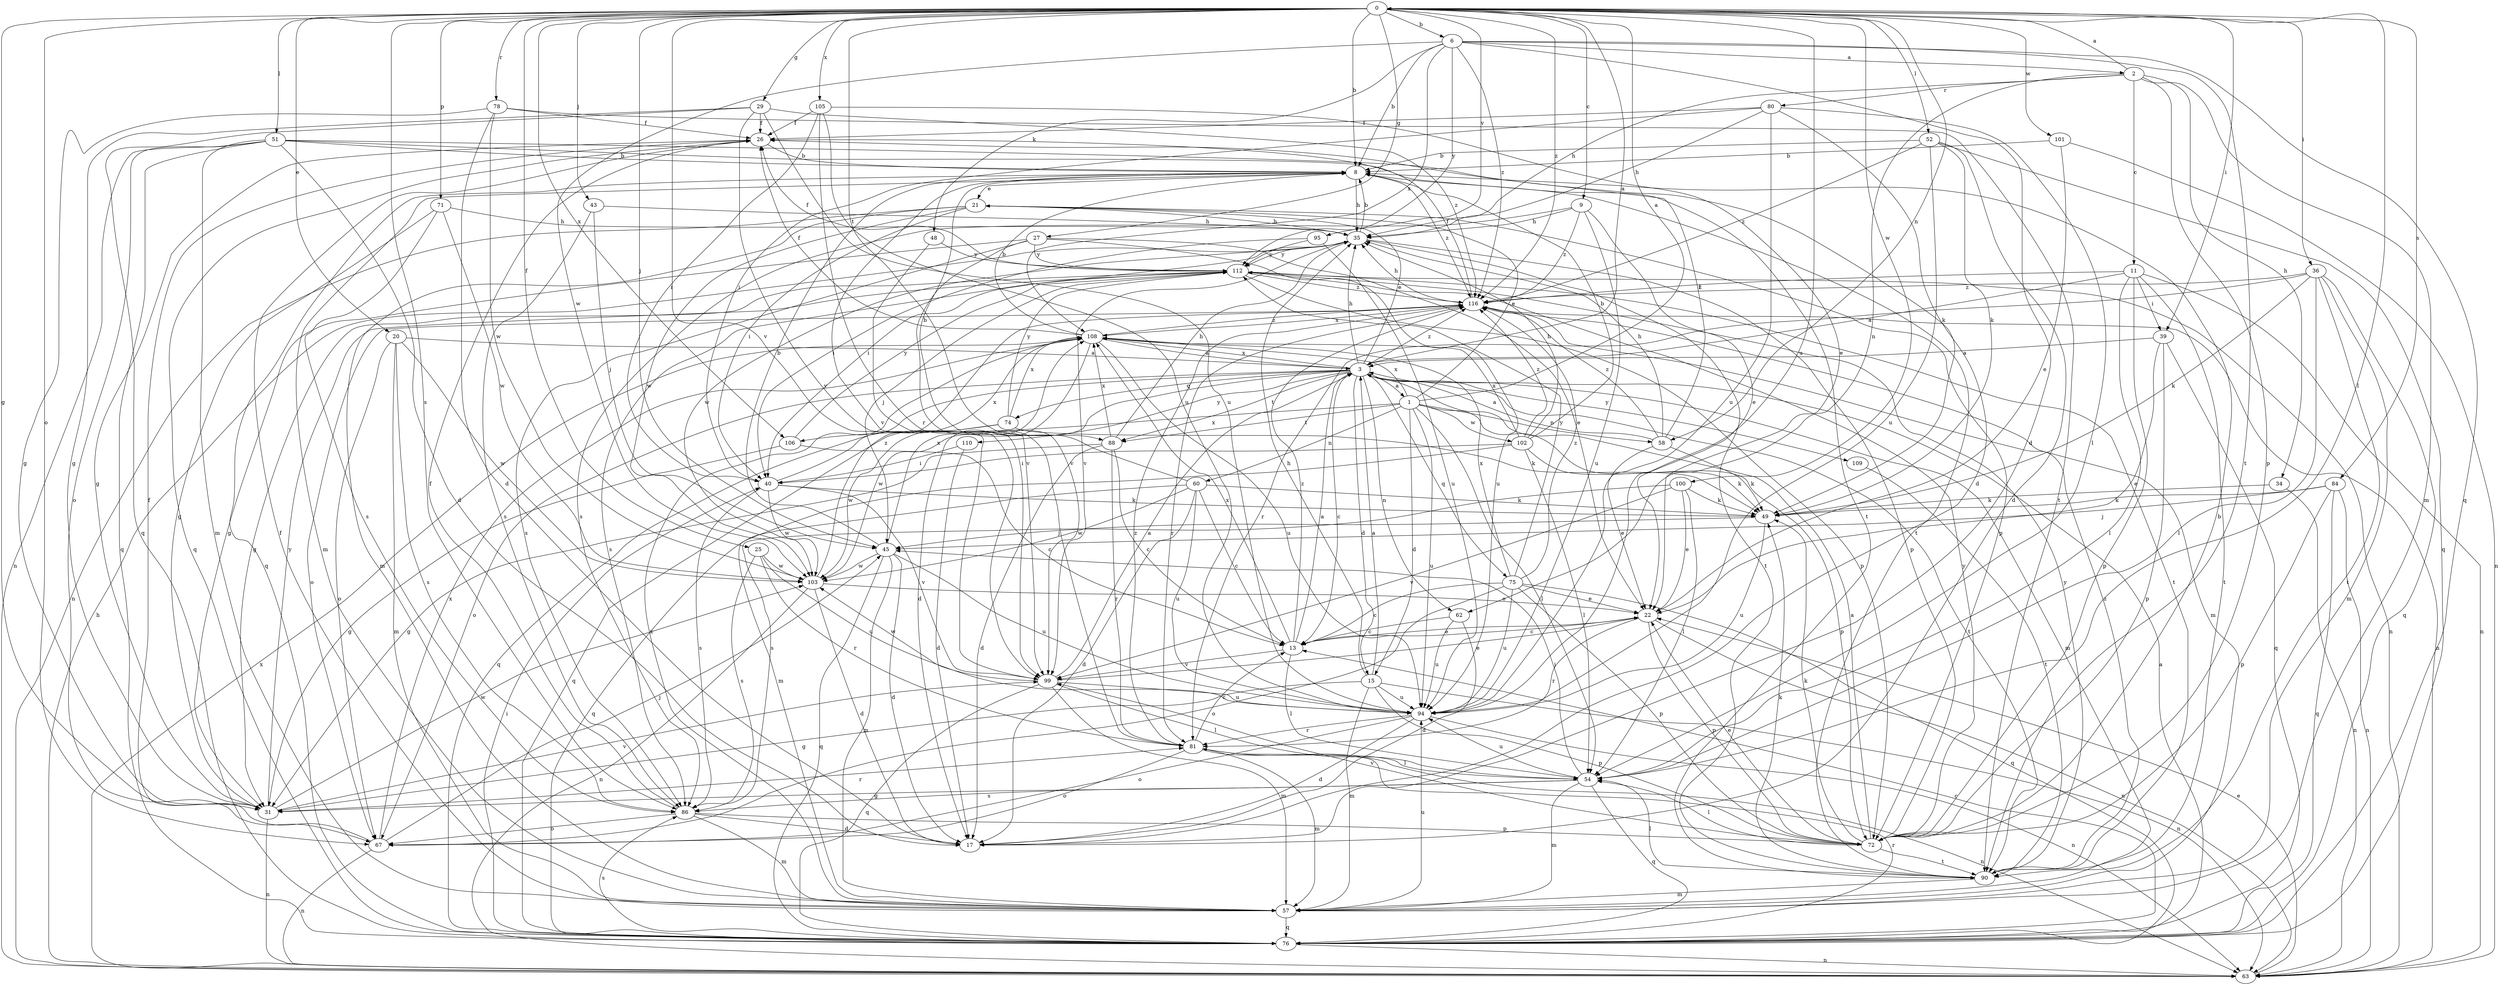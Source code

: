 strict digraph  {
0;
1;
2;
3;
6;
8;
9;
11;
13;
15;
17;
20;
21;
22;
25;
26;
27;
29;
31;
34;
35;
36;
39;
40;
43;
45;
48;
49;
51;
52;
54;
57;
58;
60;
62;
63;
67;
71;
72;
74;
75;
76;
78;
80;
81;
84;
86;
88;
90;
94;
95;
99;
100;
101;
102;
103;
105;
106;
108;
109;
110;
112;
116;
0 -> 6  [label=b];
0 -> 8  [label=b];
0 -> 9  [label=c];
0 -> 20  [label=e];
0 -> 25  [label=f];
0 -> 27  [label=g];
0 -> 29  [label=g];
0 -> 31  [label=g];
0 -> 36  [label=i];
0 -> 39  [label=i];
0 -> 43  [label=j];
0 -> 45  [label=j];
0 -> 51  [label=l];
0 -> 52  [label=l];
0 -> 54  [label=l];
0 -> 58  [label=n];
0 -> 67  [label=o];
0 -> 71  [label=p];
0 -> 78  [label=r];
0 -> 84  [label=s];
0 -> 86  [label=s];
0 -> 88  [label=t];
0 -> 94  [label=u];
0 -> 95  [label=v];
0 -> 99  [label=v];
0 -> 100  [label=w];
0 -> 101  [label=w];
0 -> 105  [label=x];
0 -> 106  [label=x];
0 -> 116  [label=z];
1 -> 0  [label=a];
1 -> 15  [label=d];
1 -> 21  [label=e];
1 -> 54  [label=l];
1 -> 58  [label=n];
1 -> 60  [label=n];
1 -> 72  [label=p];
1 -> 88  [label=t];
1 -> 94  [label=u];
1 -> 102  [label=w];
1 -> 106  [label=x];
1 -> 108  [label=x];
2 -> 0  [label=a];
2 -> 11  [label=c];
2 -> 34  [label=h];
2 -> 35  [label=h];
2 -> 57  [label=m];
2 -> 62  [label=n];
2 -> 72  [label=p];
2 -> 80  [label=r];
3 -> 0  [label=a];
3 -> 1  [label=a];
3 -> 13  [label=c];
3 -> 15  [label=d];
3 -> 21  [label=e];
3 -> 35  [label=h];
3 -> 57  [label=m];
3 -> 62  [label=n];
3 -> 67  [label=o];
3 -> 74  [label=q];
3 -> 75  [label=q];
3 -> 76  [label=q];
3 -> 88  [label=t];
3 -> 90  [label=t];
3 -> 103  [label=w];
3 -> 108  [label=x];
3 -> 109  [label=y];
3 -> 110  [label=y];
3 -> 116  [label=z];
6 -> 2  [label=a];
6 -> 8  [label=b];
6 -> 17  [label=d];
6 -> 48  [label=k];
6 -> 76  [label=q];
6 -> 90  [label=t];
6 -> 103  [label=w];
6 -> 108  [label=x];
6 -> 112  [label=y];
6 -> 116  [label=z];
8 -> 21  [label=e];
8 -> 35  [label=h];
8 -> 57  [label=m];
8 -> 76  [label=q];
8 -> 90  [label=t];
8 -> 99  [label=v];
8 -> 116  [label=z];
9 -> 22  [label=e];
9 -> 35  [label=h];
9 -> 86  [label=s];
9 -> 94  [label=u];
9 -> 116  [label=z];
11 -> 3  [label=a];
11 -> 39  [label=i];
11 -> 54  [label=l];
11 -> 63  [label=n];
11 -> 72  [label=p];
11 -> 90  [label=t];
11 -> 116  [label=z];
13 -> 3  [label=a];
13 -> 22  [label=e];
13 -> 54  [label=l];
13 -> 99  [label=v];
13 -> 108  [label=x];
13 -> 116  [label=z];
15 -> 3  [label=a];
15 -> 31  [label=g];
15 -> 35  [label=h];
15 -> 57  [label=m];
15 -> 63  [label=n];
15 -> 72  [label=p];
15 -> 94  [label=u];
20 -> 3  [label=a];
20 -> 57  [label=m];
20 -> 67  [label=o];
20 -> 86  [label=s];
20 -> 103  [label=w];
21 -> 35  [label=h];
21 -> 40  [label=i];
21 -> 57  [label=m];
21 -> 63  [label=n];
21 -> 72  [label=p];
21 -> 103  [label=w];
22 -> 13  [label=c];
22 -> 63  [label=n];
22 -> 72  [label=p];
22 -> 81  [label=r];
25 -> 81  [label=r];
25 -> 86  [label=s];
25 -> 94  [label=u];
25 -> 103  [label=w];
26 -> 8  [label=b];
26 -> 31  [label=g];
26 -> 76  [label=q];
27 -> 22  [label=e];
27 -> 31  [label=g];
27 -> 86  [label=s];
27 -> 94  [label=u];
27 -> 99  [label=v];
27 -> 112  [label=y];
29 -> 26  [label=f];
29 -> 31  [label=g];
29 -> 76  [label=q];
29 -> 94  [label=u];
29 -> 99  [label=v];
29 -> 116  [label=z];
31 -> 63  [label=n];
31 -> 81  [label=r];
31 -> 99  [label=v];
31 -> 103  [label=w];
31 -> 112  [label=y];
34 -> 49  [label=k];
34 -> 63  [label=n];
35 -> 8  [label=b];
35 -> 40  [label=i];
35 -> 72  [label=p];
35 -> 90  [label=t];
35 -> 99  [label=v];
35 -> 103  [label=w];
35 -> 112  [label=y];
36 -> 49  [label=k];
36 -> 54  [label=l];
36 -> 57  [label=m];
36 -> 76  [label=q];
36 -> 81  [label=r];
36 -> 90  [label=t];
36 -> 116  [label=z];
39 -> 3  [label=a];
39 -> 22  [label=e];
39 -> 72  [label=p];
39 -> 76  [label=q];
40 -> 49  [label=k];
40 -> 86  [label=s];
40 -> 99  [label=v];
40 -> 103  [label=w];
40 -> 108  [label=x];
43 -> 35  [label=h];
43 -> 45  [label=j];
43 -> 86  [label=s];
45 -> 8  [label=b];
45 -> 17  [label=d];
45 -> 57  [label=m];
45 -> 76  [label=q];
45 -> 94  [label=u];
45 -> 103  [label=w];
45 -> 108  [label=x];
48 -> 99  [label=v];
48 -> 112  [label=y];
49 -> 45  [label=j];
49 -> 94  [label=u];
51 -> 8  [label=b];
51 -> 17  [label=d];
51 -> 49  [label=k];
51 -> 57  [label=m];
51 -> 63  [label=n];
51 -> 67  [label=o];
51 -> 76  [label=q];
51 -> 90  [label=t];
52 -> 8  [label=b];
52 -> 17  [label=d];
52 -> 49  [label=k];
52 -> 76  [label=q];
52 -> 94  [label=u];
52 -> 116  [label=z];
54 -> 31  [label=g];
54 -> 45  [label=j];
54 -> 57  [label=m];
54 -> 76  [label=q];
54 -> 86  [label=s];
54 -> 94  [label=u];
57 -> 26  [label=f];
57 -> 76  [label=q];
57 -> 94  [label=u];
57 -> 108  [label=x];
58 -> 3  [label=a];
58 -> 22  [label=e];
58 -> 26  [label=f];
58 -> 35  [label=h];
58 -> 49  [label=k];
58 -> 116  [label=z];
60 -> 8  [label=b];
60 -> 13  [label=c];
60 -> 17  [label=d];
60 -> 49  [label=k];
60 -> 76  [label=q];
60 -> 94  [label=u];
60 -> 103  [label=w];
62 -> 13  [label=c];
62 -> 17  [label=d];
62 -> 94  [label=u];
63 -> 22  [label=e];
63 -> 35  [label=h];
63 -> 108  [label=x];
67 -> 26  [label=f];
67 -> 45  [label=j];
67 -> 63  [label=n];
67 -> 108  [label=x];
71 -> 31  [label=g];
71 -> 35  [label=h];
71 -> 86  [label=s];
71 -> 103  [label=w];
72 -> 3  [label=a];
72 -> 8  [label=b];
72 -> 22  [label=e];
72 -> 49  [label=k];
72 -> 54  [label=l];
72 -> 90  [label=t];
72 -> 99  [label=v];
72 -> 112  [label=y];
74 -> 49  [label=k];
74 -> 76  [label=q];
74 -> 103  [label=w];
74 -> 108  [label=x];
74 -> 112  [label=y];
75 -> 13  [label=c];
75 -> 22  [label=e];
75 -> 67  [label=o];
75 -> 72  [label=p];
75 -> 76  [label=q];
75 -> 94  [label=u];
75 -> 108  [label=x];
75 -> 112  [label=y];
75 -> 116  [label=z];
76 -> 3  [label=a];
76 -> 13  [label=c];
76 -> 40  [label=i];
76 -> 63  [label=n];
76 -> 81  [label=r];
76 -> 86  [label=s];
78 -> 17  [label=d];
78 -> 26  [label=f];
78 -> 31  [label=g];
78 -> 90  [label=t];
78 -> 103  [label=w];
80 -> 17  [label=d];
80 -> 26  [label=f];
80 -> 35  [label=h];
80 -> 40  [label=i];
80 -> 54  [label=l];
80 -> 94  [label=u];
81 -> 13  [label=c];
81 -> 54  [label=l];
81 -> 57  [label=m];
81 -> 63  [label=n];
81 -> 67  [label=o];
81 -> 116  [label=z];
84 -> 45  [label=j];
84 -> 49  [label=k];
84 -> 63  [label=n];
84 -> 72  [label=p];
84 -> 76  [label=q];
86 -> 17  [label=d];
86 -> 26  [label=f];
86 -> 57  [label=m];
86 -> 67  [label=o];
86 -> 72  [label=p];
88 -> 13  [label=c];
88 -> 17  [label=d];
88 -> 31  [label=g];
88 -> 35  [label=h];
88 -> 81  [label=r];
88 -> 108  [label=x];
90 -> 49  [label=k];
90 -> 54  [label=l];
90 -> 57  [label=m];
90 -> 112  [label=y];
90 -> 116  [label=z];
94 -> 17  [label=d];
94 -> 63  [label=n];
94 -> 67  [label=o];
94 -> 81  [label=r];
95 -> 40  [label=i];
95 -> 94  [label=u];
95 -> 112  [label=y];
99 -> 3  [label=a];
99 -> 22  [label=e];
99 -> 54  [label=l];
99 -> 57  [label=m];
99 -> 76  [label=q];
99 -> 94  [label=u];
99 -> 103  [label=w];
100 -> 22  [label=e];
100 -> 49  [label=k];
100 -> 54  [label=l];
100 -> 86  [label=s];
100 -> 99  [label=v];
101 -> 8  [label=b];
101 -> 22  [label=e];
101 -> 63  [label=n];
102 -> 8  [label=b];
102 -> 35  [label=h];
102 -> 40  [label=i];
102 -> 49  [label=k];
102 -> 54  [label=l];
102 -> 57  [label=m];
102 -> 108  [label=x];
102 -> 116  [label=z];
103 -> 17  [label=d];
103 -> 22  [label=e];
103 -> 63  [label=n];
103 -> 116  [label=z];
105 -> 22  [label=e];
105 -> 26  [label=f];
105 -> 40  [label=i];
105 -> 81  [label=r];
105 -> 94  [label=u];
106 -> 13  [label=c];
106 -> 31  [label=g];
106 -> 112  [label=y];
108 -> 3  [label=a];
108 -> 8  [label=b];
108 -> 17  [label=d];
108 -> 26  [label=f];
108 -> 94  [label=u];
108 -> 116  [label=z];
109 -> 90  [label=t];
110 -> 17  [label=d];
110 -> 40  [label=i];
112 -> 26  [label=f];
112 -> 31  [label=g];
112 -> 45  [label=j];
112 -> 63  [label=n];
112 -> 72  [label=p];
112 -> 86  [label=s];
112 -> 90  [label=t];
112 -> 116  [label=z];
116 -> 26  [label=f];
116 -> 35  [label=h];
116 -> 57  [label=m];
116 -> 63  [label=n];
116 -> 67  [label=o];
116 -> 81  [label=r];
116 -> 108  [label=x];
}
